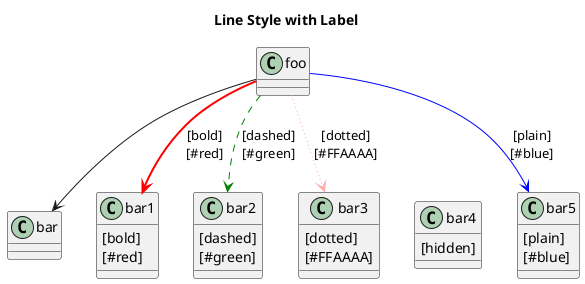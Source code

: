 @startuml

title Line Style with Label

' definitions
class foo
class bar
class bar1 
class bar2
class bar3
class bar4
class bar5

' add class members
bar1 : [bold]\n[#red]
bar2 : [dashed]\n[#green]
bar3 : [dotted]\n[#FFAAAA]
bar4 : [hidden]
bar5 : [plain]\n[#blue]

' relationships
foo --> bar : ""
' question: how to keep it empty?
foo -[bold,#red]-> bar1 : [bold]\n[#red]
foo -[dashed,#green]-> bar2 : [dashed]\n[#green]
foo -[dotted,#FFAAAA]-> bar3 : [dotted]\n[#FFAAAA]
foo -[hidden]-> bar4 : [hidden]
foo -[plain,#blue]-> bar5 : [plain]\n[#blue]

@enduml